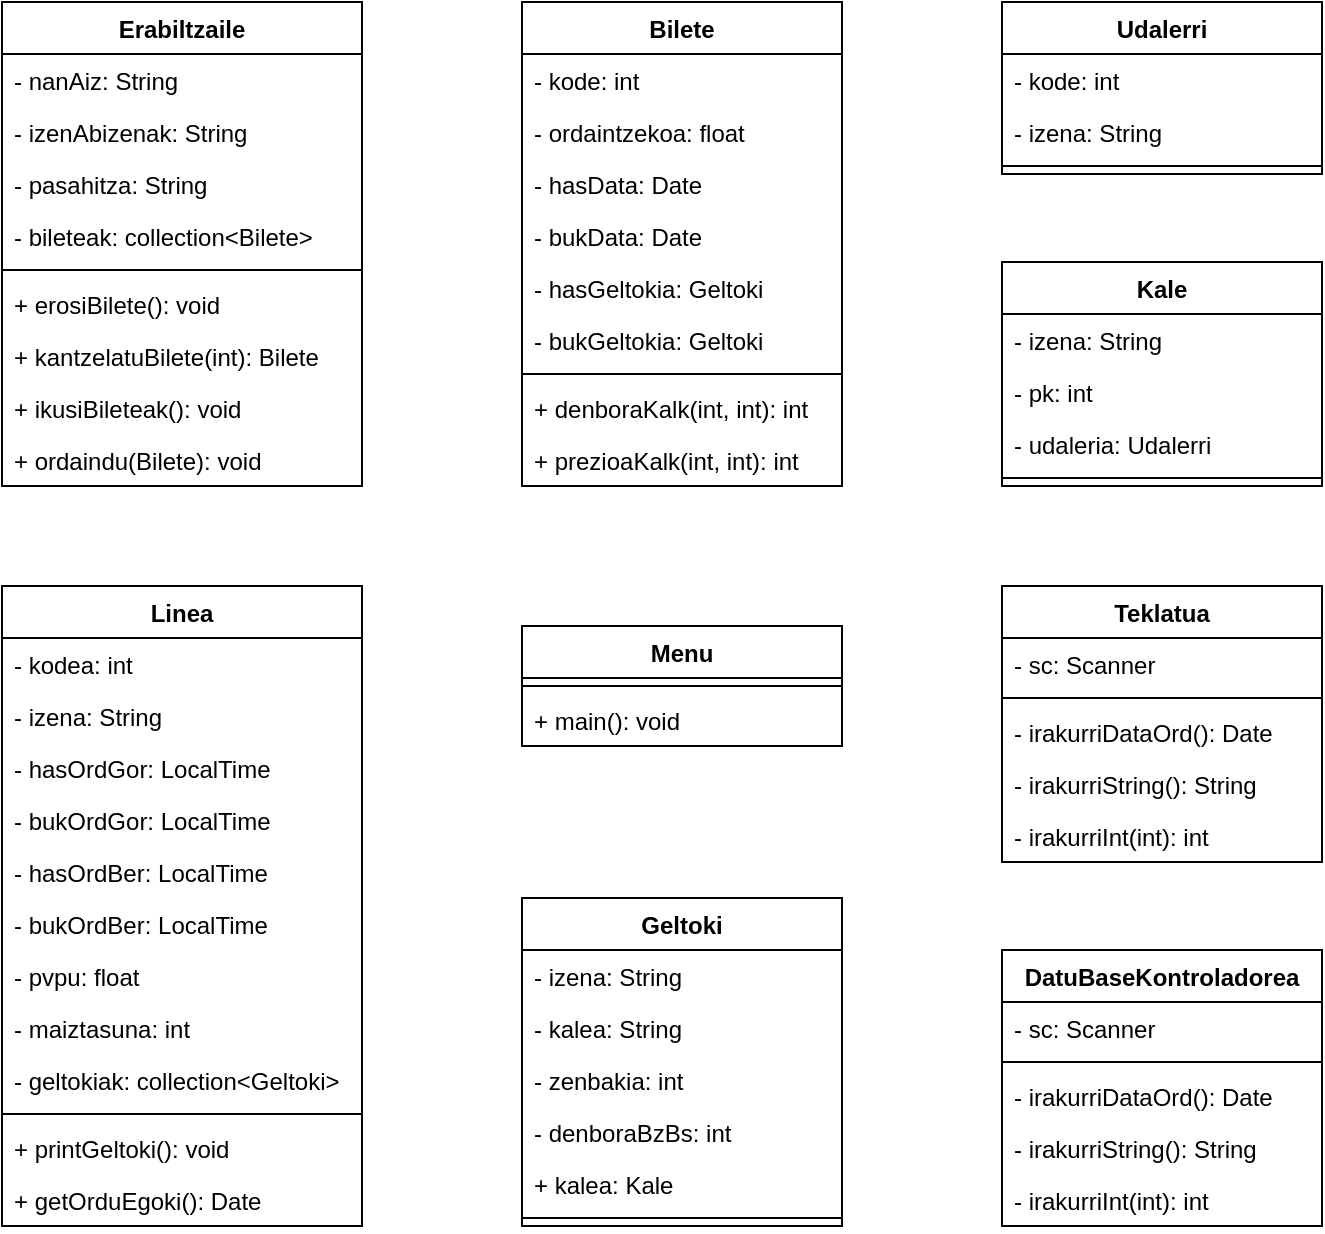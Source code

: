 <mxfile version="16.0.0" type="device"><diagram id="C5RBs43oDa-KdzZeNtuy" name="Hasierako Diseinua"><mxGraphModel dx="978" dy="923" grid="1" gridSize="10" guides="1" tooltips="1" connect="1" arrows="1" fold="1" page="1" pageScale="1" pageWidth="827" pageHeight="1169" math="0" shadow="0"><root><mxCell id="WIyWlLk6GJQsqaUBKTNV-0"/><mxCell id="WIyWlLk6GJQsqaUBKTNV-1" parent="WIyWlLk6GJQsqaUBKTNV-0"/><mxCell id="WpShwi-k2A1xY6_dWwvr-0" value="Erabiltzaile" style="swimlane;fontStyle=1;align=center;verticalAlign=top;childLayout=stackLayout;horizontal=1;startSize=26;horizontalStack=0;resizeParent=1;resizeParentMax=0;resizeLast=0;collapsible=1;marginBottom=0;" vertex="1" parent="WIyWlLk6GJQsqaUBKTNV-1"><mxGeometry x="60" y="178" width="180" height="242" as="geometry"/></mxCell><mxCell id="WpShwi-k2A1xY6_dWwvr-1" value="- nanAiz: String" style="text;strokeColor=none;fillColor=none;align=left;verticalAlign=top;spacingLeft=4;spacingRight=4;overflow=hidden;rotatable=0;points=[[0,0.5],[1,0.5]];portConstraint=eastwest;" vertex="1" parent="WpShwi-k2A1xY6_dWwvr-0"><mxGeometry y="26" width="180" height="26" as="geometry"/></mxCell><mxCell id="WpShwi-k2A1xY6_dWwvr-30" value="- izenAbizenak: String" style="text;strokeColor=none;fillColor=none;align=left;verticalAlign=top;spacingLeft=4;spacingRight=4;overflow=hidden;rotatable=0;points=[[0,0.5],[1,0.5]];portConstraint=eastwest;" vertex="1" parent="WpShwi-k2A1xY6_dWwvr-0"><mxGeometry y="52" width="180" height="26" as="geometry"/></mxCell><mxCell id="WpShwi-k2A1xY6_dWwvr-31" value="- pasahitza: String" style="text;strokeColor=none;fillColor=none;align=left;verticalAlign=top;spacingLeft=4;spacingRight=4;overflow=hidden;rotatable=0;points=[[0,0.5],[1,0.5]];portConstraint=eastwest;" vertex="1" parent="WpShwi-k2A1xY6_dWwvr-0"><mxGeometry y="78" width="180" height="26" as="geometry"/></mxCell><mxCell id="WpShwi-k2A1xY6_dWwvr-32" value="- bileteak: collection&lt;Bilete&gt;" style="text;strokeColor=none;fillColor=none;align=left;verticalAlign=top;spacingLeft=4;spacingRight=4;overflow=hidden;rotatable=0;points=[[0,0.5],[1,0.5]];portConstraint=eastwest;" vertex="1" parent="WpShwi-k2A1xY6_dWwvr-0"><mxGeometry y="104" width="180" height="26" as="geometry"/></mxCell><mxCell id="WpShwi-k2A1xY6_dWwvr-2" value="" style="line;strokeWidth=1;fillColor=none;align=left;verticalAlign=middle;spacingTop=-1;spacingLeft=3;spacingRight=3;rotatable=0;labelPosition=right;points=[];portConstraint=eastwest;" vertex="1" parent="WpShwi-k2A1xY6_dWwvr-0"><mxGeometry y="130" width="180" height="8" as="geometry"/></mxCell><mxCell id="WpShwi-k2A1xY6_dWwvr-3" value="+ erosiBilete(): void" style="text;strokeColor=none;fillColor=none;align=left;verticalAlign=top;spacingLeft=4;spacingRight=4;overflow=hidden;rotatable=0;points=[[0,0.5],[1,0.5]];portConstraint=eastwest;" vertex="1" parent="WpShwi-k2A1xY6_dWwvr-0"><mxGeometry y="138" width="180" height="26" as="geometry"/></mxCell><mxCell id="WpShwi-k2A1xY6_dWwvr-57" value="+ kantzelatuBilete(int): Bilete" style="text;strokeColor=none;fillColor=none;align=left;verticalAlign=top;spacingLeft=4;spacingRight=4;overflow=hidden;rotatable=0;points=[[0,0.5],[1,0.5]];portConstraint=eastwest;" vertex="1" parent="WpShwi-k2A1xY6_dWwvr-0"><mxGeometry y="164" width="180" height="26" as="geometry"/></mxCell><mxCell id="WpShwi-k2A1xY6_dWwvr-56" value="+ ikusiBileteak(): void" style="text;strokeColor=none;fillColor=none;align=left;verticalAlign=top;spacingLeft=4;spacingRight=4;overflow=hidden;rotatable=0;points=[[0,0.5],[1,0.5]];portConstraint=eastwest;" vertex="1" parent="WpShwi-k2A1xY6_dWwvr-0"><mxGeometry y="190" width="180" height="26" as="geometry"/></mxCell><mxCell id="WpShwi-k2A1xY6_dWwvr-71" value="+ ordaindu(Bilete): void" style="text;strokeColor=none;fillColor=none;align=left;verticalAlign=top;spacingLeft=4;spacingRight=4;overflow=hidden;rotatable=0;points=[[0,0.5],[1,0.5]];portConstraint=eastwest;" vertex="1" parent="WpShwi-k2A1xY6_dWwvr-0"><mxGeometry y="216" width="180" height="26" as="geometry"/></mxCell><mxCell id="WpShwi-k2A1xY6_dWwvr-4" value="Bilete" style="swimlane;fontStyle=1;align=center;verticalAlign=top;childLayout=stackLayout;horizontal=1;startSize=26;horizontalStack=0;resizeParent=1;resizeParentMax=0;resizeLast=0;collapsible=1;marginBottom=0;" vertex="1" parent="WIyWlLk6GJQsqaUBKTNV-1"><mxGeometry x="320" y="178" width="160" height="242" as="geometry"/></mxCell><mxCell id="WpShwi-k2A1xY6_dWwvr-50" value="- kode: int" style="text;strokeColor=none;fillColor=none;align=left;verticalAlign=top;spacingLeft=4;spacingRight=4;overflow=hidden;rotatable=0;points=[[0,0.5],[1,0.5]];portConstraint=eastwest;" vertex="1" parent="WpShwi-k2A1xY6_dWwvr-4"><mxGeometry y="26" width="160" height="26" as="geometry"/></mxCell><mxCell id="WpShwi-k2A1xY6_dWwvr-5" value="- ordaintzekoa: float" style="text;strokeColor=none;fillColor=none;align=left;verticalAlign=top;spacingLeft=4;spacingRight=4;overflow=hidden;rotatable=0;points=[[0,0.5],[1,0.5]];portConstraint=eastwest;" vertex="1" parent="WpShwi-k2A1xY6_dWwvr-4"><mxGeometry y="52" width="160" height="26" as="geometry"/></mxCell><mxCell id="WpShwi-k2A1xY6_dWwvr-51" value="- hasData: Date" style="text;strokeColor=none;fillColor=none;align=left;verticalAlign=top;spacingLeft=4;spacingRight=4;overflow=hidden;rotatable=0;points=[[0,0.5],[1,0.5]];portConstraint=eastwest;" vertex="1" parent="WpShwi-k2A1xY6_dWwvr-4"><mxGeometry y="78" width="160" height="26" as="geometry"/></mxCell><mxCell id="WpShwi-k2A1xY6_dWwvr-52" value="- bukData: Date" style="text;strokeColor=none;fillColor=none;align=left;verticalAlign=top;spacingLeft=4;spacingRight=4;overflow=hidden;rotatable=0;points=[[0,0.5],[1,0.5]];portConstraint=eastwest;" vertex="1" parent="WpShwi-k2A1xY6_dWwvr-4"><mxGeometry y="104" width="160" height="26" as="geometry"/></mxCell><mxCell id="WpShwi-k2A1xY6_dWwvr-53" value="- hasGeltokia: Geltoki" style="text;strokeColor=none;fillColor=none;align=left;verticalAlign=top;spacingLeft=4;spacingRight=4;overflow=hidden;rotatable=0;points=[[0,0.5],[1,0.5]];portConstraint=eastwest;" vertex="1" parent="WpShwi-k2A1xY6_dWwvr-4"><mxGeometry y="130" width="160" height="26" as="geometry"/></mxCell><mxCell id="WpShwi-k2A1xY6_dWwvr-54" value="- bukGeltokia: Geltoki" style="text;strokeColor=none;fillColor=none;align=left;verticalAlign=top;spacingLeft=4;spacingRight=4;overflow=hidden;rotatable=0;points=[[0,0.5],[1,0.5]];portConstraint=eastwest;" vertex="1" parent="WpShwi-k2A1xY6_dWwvr-4"><mxGeometry y="156" width="160" height="26" as="geometry"/></mxCell><mxCell id="WpShwi-k2A1xY6_dWwvr-6" value="" style="line;strokeWidth=1;fillColor=none;align=left;verticalAlign=middle;spacingTop=-1;spacingLeft=3;spacingRight=3;rotatable=0;labelPosition=right;points=[];portConstraint=eastwest;" vertex="1" parent="WpShwi-k2A1xY6_dWwvr-4"><mxGeometry y="182" width="160" height="8" as="geometry"/></mxCell><mxCell id="WpShwi-k2A1xY6_dWwvr-12" value="+ denboraKalk(int, int): int" style="text;strokeColor=none;fillColor=none;align=left;verticalAlign=top;spacingLeft=4;spacingRight=4;overflow=hidden;rotatable=0;points=[[0,0.5],[1,0.5]];portConstraint=eastwest;" vertex="1" parent="WpShwi-k2A1xY6_dWwvr-4"><mxGeometry y="190" width="160" height="26" as="geometry"/></mxCell><mxCell id="WpShwi-k2A1xY6_dWwvr-58" value="+ prezioaKalk(int, int): int" style="text;strokeColor=none;fillColor=none;align=left;verticalAlign=top;spacingLeft=4;spacingRight=4;overflow=hidden;rotatable=0;points=[[0,0.5],[1,0.5]];portConstraint=eastwest;" vertex="1" parent="WpShwi-k2A1xY6_dWwvr-4"><mxGeometry y="216" width="160" height="26" as="geometry"/></mxCell><mxCell id="WpShwi-k2A1xY6_dWwvr-9" value="Linea" style="swimlane;fontStyle=1;align=center;verticalAlign=top;childLayout=stackLayout;horizontal=1;startSize=26;horizontalStack=0;resizeParent=1;resizeParentMax=0;resizeLast=0;collapsible=1;marginBottom=0;" vertex="1" parent="WIyWlLk6GJQsqaUBKTNV-1"><mxGeometry x="60" y="470" width="180" height="320" as="geometry"/></mxCell><mxCell id="WpShwi-k2A1xY6_dWwvr-10" value="- kodea: int" style="text;strokeColor=none;fillColor=none;align=left;verticalAlign=top;spacingLeft=4;spacingRight=4;overflow=hidden;rotatable=0;points=[[0,0.5],[1,0.5]];portConstraint=eastwest;" vertex="1" parent="WpShwi-k2A1xY6_dWwvr-9"><mxGeometry y="26" width="180" height="26" as="geometry"/></mxCell><mxCell id="WpShwi-k2A1xY6_dWwvr-33" value="- izena: String" style="text;strokeColor=none;fillColor=none;align=left;verticalAlign=top;spacingLeft=4;spacingRight=4;overflow=hidden;rotatable=0;points=[[0,0.5],[1,0.5]];portConstraint=eastwest;" vertex="1" parent="WpShwi-k2A1xY6_dWwvr-9"><mxGeometry y="52" width="180" height="26" as="geometry"/></mxCell><mxCell id="WpShwi-k2A1xY6_dWwvr-35" value="- hasOrdGor: LocalTime" style="text;strokeColor=none;fillColor=none;align=left;verticalAlign=top;spacingLeft=4;spacingRight=4;overflow=hidden;rotatable=0;points=[[0,0.5],[1,0.5]];portConstraint=eastwest;" vertex="1" parent="WpShwi-k2A1xY6_dWwvr-9"><mxGeometry y="78" width="180" height="26" as="geometry"/></mxCell><mxCell id="WpShwi-k2A1xY6_dWwvr-36" value="- bukOrdGor: LocalTime" style="text;strokeColor=none;fillColor=none;align=left;verticalAlign=top;spacingLeft=4;spacingRight=4;overflow=hidden;rotatable=0;points=[[0,0.5],[1,0.5]];portConstraint=eastwest;" vertex="1" parent="WpShwi-k2A1xY6_dWwvr-9"><mxGeometry y="104" width="180" height="26" as="geometry"/></mxCell><mxCell id="WpShwi-k2A1xY6_dWwvr-37" value="- hasOrdBer: LocalTime" style="text;strokeColor=none;fillColor=none;align=left;verticalAlign=top;spacingLeft=4;spacingRight=4;overflow=hidden;rotatable=0;points=[[0,0.5],[1,0.5]];portConstraint=eastwest;" vertex="1" parent="WpShwi-k2A1xY6_dWwvr-9"><mxGeometry y="130" width="180" height="26" as="geometry"/></mxCell><mxCell id="WpShwi-k2A1xY6_dWwvr-38" value="- bukOrdBer: LocalTime" style="text;strokeColor=none;fillColor=none;align=left;verticalAlign=top;spacingLeft=4;spacingRight=4;overflow=hidden;rotatable=0;points=[[0,0.5],[1,0.5]];portConstraint=eastwest;" vertex="1" parent="WpShwi-k2A1xY6_dWwvr-9"><mxGeometry y="156" width="180" height="26" as="geometry"/></mxCell><mxCell id="WpShwi-k2A1xY6_dWwvr-39" value="- pvpu: float" style="text;strokeColor=none;fillColor=none;align=left;verticalAlign=top;spacingLeft=4;spacingRight=4;overflow=hidden;rotatable=0;points=[[0,0.5],[1,0.5]];portConstraint=eastwest;" vertex="1" parent="WpShwi-k2A1xY6_dWwvr-9"><mxGeometry y="182" width="180" height="26" as="geometry"/></mxCell><mxCell id="WpShwi-k2A1xY6_dWwvr-40" value="- maiztasuna: int" style="text;strokeColor=none;fillColor=none;align=left;verticalAlign=top;spacingLeft=4;spacingRight=4;overflow=hidden;rotatable=0;points=[[0,0.5],[1,0.5]];portConstraint=eastwest;" vertex="1" parent="WpShwi-k2A1xY6_dWwvr-9"><mxGeometry y="208" width="180" height="26" as="geometry"/></mxCell><mxCell id="WpShwi-k2A1xY6_dWwvr-41" value="- geltokiak: collection&lt;Geltoki&gt;" style="text;strokeColor=none;fillColor=none;align=left;verticalAlign=top;spacingLeft=4;spacingRight=4;overflow=hidden;rotatable=0;points=[[0,0.5],[1,0.5]];portConstraint=eastwest;" vertex="1" parent="WpShwi-k2A1xY6_dWwvr-9"><mxGeometry y="234" width="180" height="26" as="geometry"/></mxCell><mxCell id="WpShwi-k2A1xY6_dWwvr-11" value="" style="line;strokeWidth=1;fillColor=none;align=left;verticalAlign=middle;spacingTop=-1;spacingLeft=3;spacingRight=3;rotatable=0;labelPosition=right;points=[];portConstraint=eastwest;" vertex="1" parent="WpShwi-k2A1xY6_dWwvr-9"><mxGeometry y="260" width="180" height="8" as="geometry"/></mxCell><mxCell id="WpShwi-k2A1xY6_dWwvr-63" value="+ printGeltoki(): void" style="text;strokeColor=none;fillColor=none;align=left;verticalAlign=top;spacingLeft=4;spacingRight=4;overflow=hidden;rotatable=0;points=[[0,0.5],[1,0.5]];portConstraint=eastwest;" vertex="1" parent="WpShwi-k2A1xY6_dWwvr-9"><mxGeometry y="268" width="180" height="26" as="geometry"/></mxCell><mxCell id="WpShwi-k2A1xY6_dWwvr-70" value="+ getOrduEgoki(): Date" style="text;strokeColor=none;fillColor=none;align=left;verticalAlign=top;spacingLeft=4;spacingRight=4;overflow=hidden;rotatable=0;points=[[0,0.5],[1,0.5]];portConstraint=eastwest;" vertex="1" parent="WpShwi-k2A1xY6_dWwvr-9"><mxGeometry y="294" width="180" height="26" as="geometry"/></mxCell><mxCell id="WpShwi-k2A1xY6_dWwvr-13" value="Geltoki" style="swimlane;fontStyle=1;align=center;verticalAlign=top;childLayout=stackLayout;horizontal=1;startSize=26;horizontalStack=0;resizeParent=1;resizeParentMax=0;resizeLast=0;collapsible=1;marginBottom=0;" vertex="1" parent="WIyWlLk6GJQsqaUBKTNV-1"><mxGeometry x="320" y="626" width="160" height="164" as="geometry"/></mxCell><mxCell id="WpShwi-k2A1xY6_dWwvr-14" value="- izena: String" style="text;strokeColor=none;fillColor=none;align=left;verticalAlign=top;spacingLeft=4;spacingRight=4;overflow=hidden;rotatable=0;points=[[0,0.5],[1,0.5]];portConstraint=eastwest;" vertex="1" parent="WpShwi-k2A1xY6_dWwvr-13"><mxGeometry y="26" width="160" height="26" as="geometry"/></mxCell><mxCell id="WpShwi-k2A1xY6_dWwvr-42" value="- kalea: String" style="text;strokeColor=none;fillColor=none;align=left;verticalAlign=top;spacingLeft=4;spacingRight=4;overflow=hidden;rotatable=0;points=[[0,0.5],[1,0.5]];portConstraint=eastwest;" vertex="1" parent="WpShwi-k2A1xY6_dWwvr-13"><mxGeometry y="52" width="160" height="26" as="geometry"/></mxCell><mxCell id="WpShwi-k2A1xY6_dWwvr-43" value="- zenbakia: int" style="text;strokeColor=none;fillColor=none;align=left;verticalAlign=top;spacingLeft=4;spacingRight=4;overflow=hidden;rotatable=0;points=[[0,0.5],[1,0.5]];portConstraint=eastwest;" vertex="1" parent="WpShwi-k2A1xY6_dWwvr-13"><mxGeometry y="78" width="160" height="26" as="geometry"/></mxCell><mxCell id="WpShwi-k2A1xY6_dWwvr-44" value="- denboraBzBs: int" style="text;strokeColor=none;fillColor=none;align=left;verticalAlign=top;spacingLeft=4;spacingRight=4;overflow=hidden;rotatable=0;points=[[0,0.5],[1,0.5]];portConstraint=eastwest;" vertex="1" parent="WpShwi-k2A1xY6_dWwvr-13"><mxGeometry y="104" width="160" height="26" as="geometry"/></mxCell><mxCell id="WpShwi-k2A1xY6_dWwvr-46" value="+ kalea: Kale" style="text;strokeColor=none;fillColor=none;align=left;verticalAlign=top;spacingLeft=4;spacingRight=4;overflow=hidden;rotatable=0;points=[[0,0.5],[1,0.5]];portConstraint=eastwest;" vertex="1" parent="WpShwi-k2A1xY6_dWwvr-13"><mxGeometry y="130" width="160" height="26" as="geometry"/></mxCell><mxCell id="WpShwi-k2A1xY6_dWwvr-15" value="" style="line;strokeWidth=1;fillColor=none;align=left;verticalAlign=middle;spacingTop=-1;spacingLeft=3;spacingRight=3;rotatable=0;labelPosition=right;points=[];portConstraint=eastwest;" vertex="1" parent="WpShwi-k2A1xY6_dWwvr-13"><mxGeometry y="156" width="160" height="8" as="geometry"/></mxCell><mxCell id="WpShwi-k2A1xY6_dWwvr-17" value="Kale" style="swimlane;fontStyle=1;align=center;verticalAlign=top;childLayout=stackLayout;horizontal=1;startSize=26;horizontalStack=0;resizeParent=1;resizeParentMax=0;resizeLast=0;collapsible=1;marginBottom=0;" vertex="1" parent="WIyWlLk6GJQsqaUBKTNV-1"><mxGeometry x="560" y="308" width="160" height="112" as="geometry"/></mxCell><mxCell id="WpShwi-k2A1xY6_dWwvr-47" value="- izena: String" style="text;strokeColor=none;fillColor=none;align=left;verticalAlign=top;spacingLeft=4;spacingRight=4;overflow=hidden;rotatable=0;points=[[0,0.5],[1,0.5]];portConstraint=eastwest;" vertex="1" parent="WpShwi-k2A1xY6_dWwvr-17"><mxGeometry y="26" width="160" height="26" as="geometry"/></mxCell><mxCell id="WpShwi-k2A1xY6_dWwvr-18" value="- pk: int" style="text;strokeColor=none;fillColor=none;align=left;verticalAlign=top;spacingLeft=4;spacingRight=4;overflow=hidden;rotatable=0;points=[[0,0.5],[1,0.5]];portConstraint=eastwest;" vertex="1" parent="WpShwi-k2A1xY6_dWwvr-17"><mxGeometry y="52" width="160" height="26" as="geometry"/></mxCell><mxCell id="WpShwi-k2A1xY6_dWwvr-48" value="- udaleria: Udalerri" style="text;strokeColor=none;fillColor=none;align=left;verticalAlign=top;spacingLeft=4;spacingRight=4;overflow=hidden;rotatable=0;points=[[0,0.5],[1,0.5]];portConstraint=eastwest;" vertex="1" parent="WpShwi-k2A1xY6_dWwvr-17"><mxGeometry y="78" width="160" height="26" as="geometry"/></mxCell><mxCell id="WpShwi-k2A1xY6_dWwvr-19" value="" style="line;strokeWidth=1;fillColor=none;align=left;verticalAlign=middle;spacingTop=-1;spacingLeft=3;spacingRight=3;rotatable=0;labelPosition=right;points=[];portConstraint=eastwest;" vertex="1" parent="WpShwi-k2A1xY6_dWwvr-17"><mxGeometry y="104" width="160" height="8" as="geometry"/></mxCell><mxCell id="WpShwi-k2A1xY6_dWwvr-21" value="Udalerri" style="swimlane;fontStyle=1;align=center;verticalAlign=top;childLayout=stackLayout;horizontal=1;startSize=26;horizontalStack=0;resizeParent=1;resizeParentMax=0;resizeLast=0;collapsible=1;marginBottom=0;" vertex="1" parent="WIyWlLk6GJQsqaUBKTNV-1"><mxGeometry x="560" y="178" width="160" height="86" as="geometry"/></mxCell><mxCell id="WpShwi-k2A1xY6_dWwvr-22" value="- kode: int" style="text;strokeColor=none;fillColor=none;align=left;verticalAlign=top;spacingLeft=4;spacingRight=4;overflow=hidden;rotatable=0;points=[[0,0.5],[1,0.5]];portConstraint=eastwest;" vertex="1" parent="WpShwi-k2A1xY6_dWwvr-21"><mxGeometry y="26" width="160" height="26" as="geometry"/></mxCell><mxCell id="WpShwi-k2A1xY6_dWwvr-49" value="- izena: String" style="text;strokeColor=none;fillColor=none;align=left;verticalAlign=top;spacingLeft=4;spacingRight=4;overflow=hidden;rotatable=0;points=[[0,0.5],[1,0.5]];portConstraint=eastwest;" vertex="1" parent="WpShwi-k2A1xY6_dWwvr-21"><mxGeometry y="52" width="160" height="26" as="geometry"/></mxCell><mxCell id="WpShwi-k2A1xY6_dWwvr-23" value="" style="line;strokeWidth=1;fillColor=none;align=left;verticalAlign=middle;spacingTop=-1;spacingLeft=3;spacingRight=3;rotatable=0;labelPosition=right;points=[];portConstraint=eastwest;" vertex="1" parent="WpShwi-k2A1xY6_dWwvr-21"><mxGeometry y="78" width="160" height="8" as="geometry"/></mxCell><mxCell id="WpShwi-k2A1xY6_dWwvr-25" value="Menu" style="swimlane;fontStyle=1;align=center;verticalAlign=top;childLayout=stackLayout;horizontal=1;startSize=26;horizontalStack=0;resizeParent=1;resizeParentMax=0;resizeLast=0;collapsible=1;marginBottom=0;" vertex="1" parent="WIyWlLk6GJQsqaUBKTNV-1"><mxGeometry x="320" y="490" width="160" height="60" as="geometry"/></mxCell><mxCell id="WpShwi-k2A1xY6_dWwvr-27" value="" style="line;strokeWidth=1;fillColor=none;align=left;verticalAlign=middle;spacingTop=-1;spacingLeft=3;spacingRight=3;rotatable=0;labelPosition=right;points=[];portConstraint=eastwest;" vertex="1" parent="WpShwi-k2A1xY6_dWwvr-25"><mxGeometry y="26" width="160" height="8" as="geometry"/></mxCell><mxCell id="WpShwi-k2A1xY6_dWwvr-28" value="+ main(): void" style="text;strokeColor=none;fillColor=none;align=left;verticalAlign=top;spacingLeft=4;spacingRight=4;overflow=hidden;rotatable=0;points=[[0,0.5],[1,0.5]];portConstraint=eastwest;" vertex="1" parent="WpShwi-k2A1xY6_dWwvr-25"><mxGeometry y="34" width="160" height="26" as="geometry"/></mxCell><mxCell id="WpShwi-k2A1xY6_dWwvr-64" value="Teklatua" style="swimlane;fontStyle=1;align=center;verticalAlign=top;childLayout=stackLayout;horizontal=1;startSize=26;horizontalStack=0;resizeParent=1;resizeParentMax=0;resizeLast=0;collapsible=1;marginBottom=0;" vertex="1" parent="WIyWlLk6GJQsqaUBKTNV-1"><mxGeometry x="560" y="470" width="160" height="138" as="geometry"/></mxCell><mxCell id="WpShwi-k2A1xY6_dWwvr-65" value="- sc: Scanner" style="text;strokeColor=none;fillColor=none;align=left;verticalAlign=top;spacingLeft=4;spacingRight=4;overflow=hidden;rotatable=0;points=[[0,0.5],[1,0.5]];portConstraint=eastwest;" vertex="1" parent="WpShwi-k2A1xY6_dWwvr-64"><mxGeometry y="26" width="160" height="26" as="geometry"/></mxCell><mxCell id="WpShwi-k2A1xY6_dWwvr-66" value="" style="line;strokeWidth=1;fillColor=none;align=left;verticalAlign=middle;spacingTop=-1;spacingLeft=3;spacingRight=3;rotatable=0;labelPosition=right;points=[];portConstraint=eastwest;" vertex="1" parent="WpShwi-k2A1xY6_dWwvr-64"><mxGeometry y="52" width="160" height="8" as="geometry"/></mxCell><mxCell id="WpShwi-k2A1xY6_dWwvr-67" value="- irakurriDataOrd(): Date" style="text;strokeColor=none;fillColor=none;align=left;verticalAlign=top;spacingLeft=4;spacingRight=4;overflow=hidden;rotatable=0;points=[[0,0.5],[1,0.5]];portConstraint=eastwest;" vertex="1" parent="WpShwi-k2A1xY6_dWwvr-64"><mxGeometry y="60" width="160" height="26" as="geometry"/></mxCell><mxCell id="WpShwi-k2A1xY6_dWwvr-68" value="- irakurriString(): String" style="text;strokeColor=none;fillColor=none;align=left;verticalAlign=top;spacingLeft=4;spacingRight=4;overflow=hidden;rotatable=0;points=[[0,0.5],[1,0.5]];portConstraint=eastwest;" vertex="1" parent="WpShwi-k2A1xY6_dWwvr-64"><mxGeometry y="86" width="160" height="26" as="geometry"/></mxCell><mxCell id="WpShwi-k2A1xY6_dWwvr-69" value="- irakurriInt(int): int" style="text;strokeColor=none;fillColor=none;align=left;verticalAlign=top;spacingLeft=4;spacingRight=4;overflow=hidden;rotatable=0;points=[[0,0.5],[1,0.5]];portConstraint=eastwest;" vertex="1" parent="WpShwi-k2A1xY6_dWwvr-64"><mxGeometry y="112" width="160" height="26" as="geometry"/></mxCell><mxCell id="WpShwi-k2A1xY6_dWwvr-72" value="DatuBaseKontroladorea" style="swimlane;fontStyle=1;align=center;verticalAlign=top;childLayout=stackLayout;horizontal=1;startSize=26;horizontalStack=0;resizeParent=1;resizeParentMax=0;resizeLast=0;collapsible=1;marginBottom=0;" vertex="1" parent="WIyWlLk6GJQsqaUBKTNV-1"><mxGeometry x="560" y="652" width="160" height="138" as="geometry"/></mxCell><mxCell id="WpShwi-k2A1xY6_dWwvr-73" value="- sc: Scanner" style="text;strokeColor=none;fillColor=none;align=left;verticalAlign=top;spacingLeft=4;spacingRight=4;overflow=hidden;rotatable=0;points=[[0,0.5],[1,0.5]];portConstraint=eastwest;" vertex="1" parent="WpShwi-k2A1xY6_dWwvr-72"><mxGeometry y="26" width="160" height="26" as="geometry"/></mxCell><mxCell id="WpShwi-k2A1xY6_dWwvr-74" value="" style="line;strokeWidth=1;fillColor=none;align=left;verticalAlign=middle;spacingTop=-1;spacingLeft=3;spacingRight=3;rotatable=0;labelPosition=right;points=[];portConstraint=eastwest;" vertex="1" parent="WpShwi-k2A1xY6_dWwvr-72"><mxGeometry y="52" width="160" height="8" as="geometry"/></mxCell><mxCell id="WpShwi-k2A1xY6_dWwvr-75" value="- irakurriDataOrd(): Date" style="text;strokeColor=none;fillColor=none;align=left;verticalAlign=top;spacingLeft=4;spacingRight=4;overflow=hidden;rotatable=0;points=[[0,0.5],[1,0.5]];portConstraint=eastwest;" vertex="1" parent="WpShwi-k2A1xY6_dWwvr-72"><mxGeometry y="60" width="160" height="26" as="geometry"/></mxCell><mxCell id="WpShwi-k2A1xY6_dWwvr-76" value="- irakurriString(): String" style="text;strokeColor=none;fillColor=none;align=left;verticalAlign=top;spacingLeft=4;spacingRight=4;overflow=hidden;rotatable=0;points=[[0,0.5],[1,0.5]];portConstraint=eastwest;" vertex="1" parent="WpShwi-k2A1xY6_dWwvr-72"><mxGeometry y="86" width="160" height="26" as="geometry"/></mxCell><mxCell id="WpShwi-k2A1xY6_dWwvr-77" value="- irakurriInt(int): int" style="text;strokeColor=none;fillColor=none;align=left;verticalAlign=top;spacingLeft=4;spacingRight=4;overflow=hidden;rotatable=0;points=[[0,0.5],[1,0.5]];portConstraint=eastwest;" vertex="1" parent="WpShwi-k2A1xY6_dWwvr-72"><mxGeometry y="112" width="160" height="26" as="geometry"/></mxCell></root></mxGraphModel></diagram></mxfile>